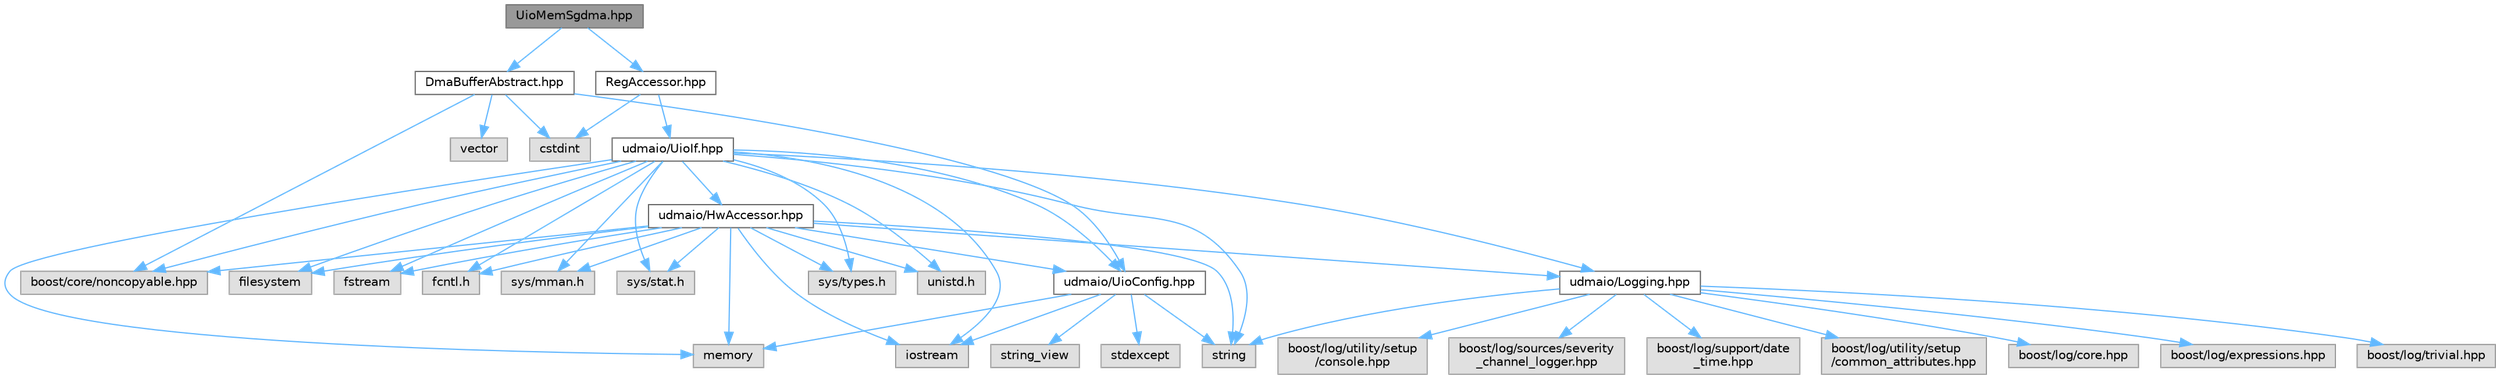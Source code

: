digraph "UioMemSgdma.hpp"
{
 // INTERACTIVE_SVG=YES
 // LATEX_PDF_SIZE
  bgcolor="transparent";
  edge [fontname=Helvetica,fontsize=10,labelfontname=Helvetica,labelfontsize=10];
  node [fontname=Helvetica,fontsize=10,shape=box,height=0.2,width=0.4];
  Node1 [label="UioMemSgdma.hpp",height=0.2,width=0.4,color="gray40", fillcolor="grey60", style="filled", fontcolor="black",tooltip=" "];
  Node1 -> Node2 [color="steelblue1",style="solid"];
  Node2 [label="DmaBufferAbstract.hpp",height=0.2,width=0.4,color="grey40", fillcolor="white", style="filled",URL="$_dma_buffer_abstract_8hpp.html",tooltip=" "];
  Node2 -> Node3 [color="steelblue1",style="solid"];
  Node3 [label="cstdint",height=0.2,width=0.4,color="grey60", fillcolor="#E0E0E0", style="filled",tooltip=" "];
  Node2 -> Node4 [color="steelblue1",style="solid"];
  Node4 [label="vector",height=0.2,width=0.4,color="grey60", fillcolor="#E0E0E0", style="filled",tooltip=" "];
  Node2 -> Node5 [color="steelblue1",style="solid"];
  Node5 [label="boost/core/noncopyable.hpp",height=0.2,width=0.4,color="grey60", fillcolor="#E0E0E0", style="filled",tooltip=" "];
  Node2 -> Node6 [color="steelblue1",style="solid"];
  Node6 [label="udmaio/UioConfig.hpp",height=0.2,width=0.4,color="grey40", fillcolor="white", style="filled",URL="$_uio_config_8hpp.html",tooltip=" "];
  Node6 -> Node7 [color="steelblue1",style="solid"];
  Node7 [label="iostream",height=0.2,width=0.4,color="grey60", fillcolor="#E0E0E0", style="filled",tooltip=" "];
  Node6 -> Node8 [color="steelblue1",style="solid"];
  Node8 [label="memory",height=0.2,width=0.4,color="grey60", fillcolor="#E0E0E0", style="filled",tooltip=" "];
  Node6 -> Node9 [color="steelblue1",style="solid"];
  Node9 [label="stdexcept",height=0.2,width=0.4,color="grey60", fillcolor="#E0E0E0", style="filled",tooltip=" "];
  Node6 -> Node10 [color="steelblue1",style="solid"];
  Node10 [label="string",height=0.2,width=0.4,color="grey60", fillcolor="#E0E0E0", style="filled",tooltip=" "];
  Node6 -> Node11 [color="steelblue1",style="solid"];
  Node11 [label="string_view",height=0.2,width=0.4,color="grey60", fillcolor="#E0E0E0", style="filled",tooltip=" "];
  Node1 -> Node12 [color="steelblue1",style="solid"];
  Node12 [label="RegAccessor.hpp",height=0.2,width=0.4,color="grey40", fillcolor="white", style="filled",URL="$_reg_accessor_8hpp.html",tooltip=" "];
  Node12 -> Node3 [color="steelblue1",style="solid"];
  Node12 -> Node13 [color="steelblue1",style="solid"];
  Node13 [label="udmaio/UioIf.hpp",height=0.2,width=0.4,color="grey40", fillcolor="white", style="filled",URL="$_uio_if_8hpp.html",tooltip=" "];
  Node13 -> Node14 [color="steelblue1",style="solid"];
  Node14 [label="filesystem",height=0.2,width=0.4,color="grey60", fillcolor="#E0E0E0", style="filled",tooltip=" "];
  Node13 -> Node15 [color="steelblue1",style="solid"];
  Node15 [label="fstream",height=0.2,width=0.4,color="grey60", fillcolor="#E0E0E0", style="filled",tooltip=" "];
  Node13 -> Node7 [color="steelblue1",style="solid"];
  Node13 -> Node8 [color="steelblue1",style="solid"];
  Node13 -> Node10 [color="steelblue1",style="solid"];
  Node13 -> Node5 [color="steelblue1",style="solid"];
  Node13 -> Node16 [color="steelblue1",style="solid"];
  Node16 [label="fcntl.h",height=0.2,width=0.4,color="grey60", fillcolor="#E0E0E0", style="filled",tooltip=" "];
  Node13 -> Node17 [color="steelblue1",style="solid"];
  Node17 [label="sys/mman.h",height=0.2,width=0.4,color="grey60", fillcolor="#E0E0E0", style="filled",tooltip=" "];
  Node13 -> Node18 [color="steelblue1",style="solid"];
  Node18 [label="sys/stat.h",height=0.2,width=0.4,color="grey60", fillcolor="#E0E0E0", style="filled",tooltip=" "];
  Node13 -> Node19 [color="steelblue1",style="solid"];
  Node19 [label="sys/types.h",height=0.2,width=0.4,color="grey60", fillcolor="#E0E0E0", style="filled",tooltip=" "];
  Node13 -> Node20 [color="steelblue1",style="solid"];
  Node20 [label="unistd.h",height=0.2,width=0.4,color="grey60", fillcolor="#E0E0E0", style="filled",tooltip=" "];
  Node13 -> Node21 [color="steelblue1",style="solid"];
  Node21 [label="udmaio/HwAccessor.hpp",height=0.2,width=0.4,color="grey40", fillcolor="white", style="filled",URL="$_hw_accessor_8hpp.html",tooltip=" "];
  Node21 -> Node14 [color="steelblue1",style="solid"];
  Node21 -> Node15 [color="steelblue1",style="solid"];
  Node21 -> Node7 [color="steelblue1",style="solid"];
  Node21 -> Node8 [color="steelblue1",style="solid"];
  Node21 -> Node10 [color="steelblue1",style="solid"];
  Node21 -> Node5 [color="steelblue1",style="solid"];
  Node21 -> Node16 [color="steelblue1",style="solid"];
  Node21 -> Node17 [color="steelblue1",style="solid"];
  Node21 -> Node18 [color="steelblue1",style="solid"];
  Node21 -> Node19 [color="steelblue1",style="solid"];
  Node21 -> Node20 [color="steelblue1",style="solid"];
  Node21 -> Node22 [color="steelblue1",style="solid"];
  Node22 [label="udmaio/Logging.hpp",height=0.2,width=0.4,color="grey40", fillcolor="white", style="filled",URL="$_logging_8hpp.html",tooltip=" "];
  Node22 -> Node10 [color="steelblue1",style="solid"];
  Node22 -> Node23 [color="steelblue1",style="solid"];
  Node23 [label="boost/log/core.hpp",height=0.2,width=0.4,color="grey60", fillcolor="#E0E0E0", style="filled",tooltip=" "];
  Node22 -> Node24 [color="steelblue1",style="solid"];
  Node24 [label="boost/log/expressions.hpp",height=0.2,width=0.4,color="grey60", fillcolor="#E0E0E0", style="filled",tooltip=" "];
  Node22 -> Node25 [color="steelblue1",style="solid"];
  Node25 [label="boost/log/trivial.hpp",height=0.2,width=0.4,color="grey60", fillcolor="#E0E0E0", style="filled",tooltip=" "];
  Node22 -> Node26 [color="steelblue1",style="solid"];
  Node26 [label="boost/log/utility/setup\l/console.hpp",height=0.2,width=0.4,color="grey60", fillcolor="#E0E0E0", style="filled",tooltip=" "];
  Node22 -> Node27 [color="steelblue1",style="solid"];
  Node27 [label="boost/log/sources/severity\l_channel_logger.hpp",height=0.2,width=0.4,color="grey60", fillcolor="#E0E0E0", style="filled",tooltip=" "];
  Node22 -> Node28 [color="steelblue1",style="solid"];
  Node28 [label="boost/log/support/date\l_time.hpp",height=0.2,width=0.4,color="grey60", fillcolor="#E0E0E0", style="filled",tooltip=" "];
  Node22 -> Node29 [color="steelblue1",style="solid"];
  Node29 [label="boost/log/utility/setup\l/common_attributes.hpp",height=0.2,width=0.4,color="grey60", fillcolor="#E0E0E0", style="filled",tooltip=" "];
  Node21 -> Node6 [color="steelblue1",style="solid"];
  Node13 -> Node22 [color="steelblue1",style="solid"];
  Node13 -> Node6 [color="steelblue1",style="solid"];
}
